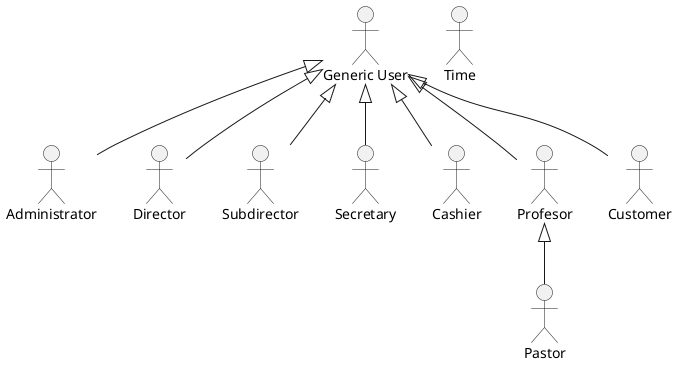 @startuml
skinparam BackgroundColor transparent

:User: as "Generic User"

User <|-- Administrator
User <|-- Director
User <|-- Subdirector
User <|-- Secretary
User <|-- Cashier
User <|-- Profesor
User <|-- Customer

Profesor <|-- Pastor

:Time: as "Time"

@enduml